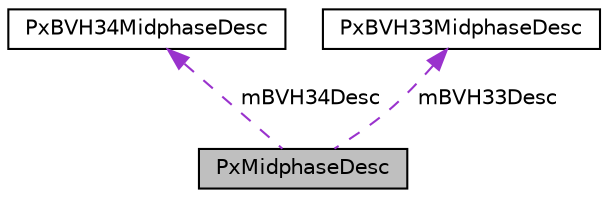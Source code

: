 digraph "PxMidphaseDesc"
{
  edge [fontname="Helvetica",fontsize="10",labelfontname="Helvetica",labelfontsize="10"];
  node [fontname="Helvetica",fontsize="10",shape=record];
  Node1 [label="PxMidphaseDesc",height=0.2,width=0.4,color="black", fillcolor="grey75", style="filled", fontcolor="black"];
  Node2 -> Node1 [dir="back",color="darkorchid3",fontsize="10",style="dashed",label=" mBVH34Desc" ,fontname="Helvetica"];
  Node2 [label="PxBVH34MidphaseDesc",height=0.2,width=0.4,color="black", fillcolor="white", style="filled",URL="$structPxBVH34MidphaseDesc.html",tooltip="Structure describing parameters affecting BVH34 midphase mesh structure. "];
  Node3 -> Node1 [dir="back",color="darkorchid3",fontsize="10",style="dashed",label=" mBVH33Desc" ,fontname="Helvetica"];
  Node3 [label="PxBVH33MidphaseDesc",height=0.2,width=0.4,color="black", fillcolor="white", style="filled",URL="$structPxBVH33MidphaseDesc.html",tooltip="Structure describing parameters affecting BVH33 midphase mesh structure. "];
}
